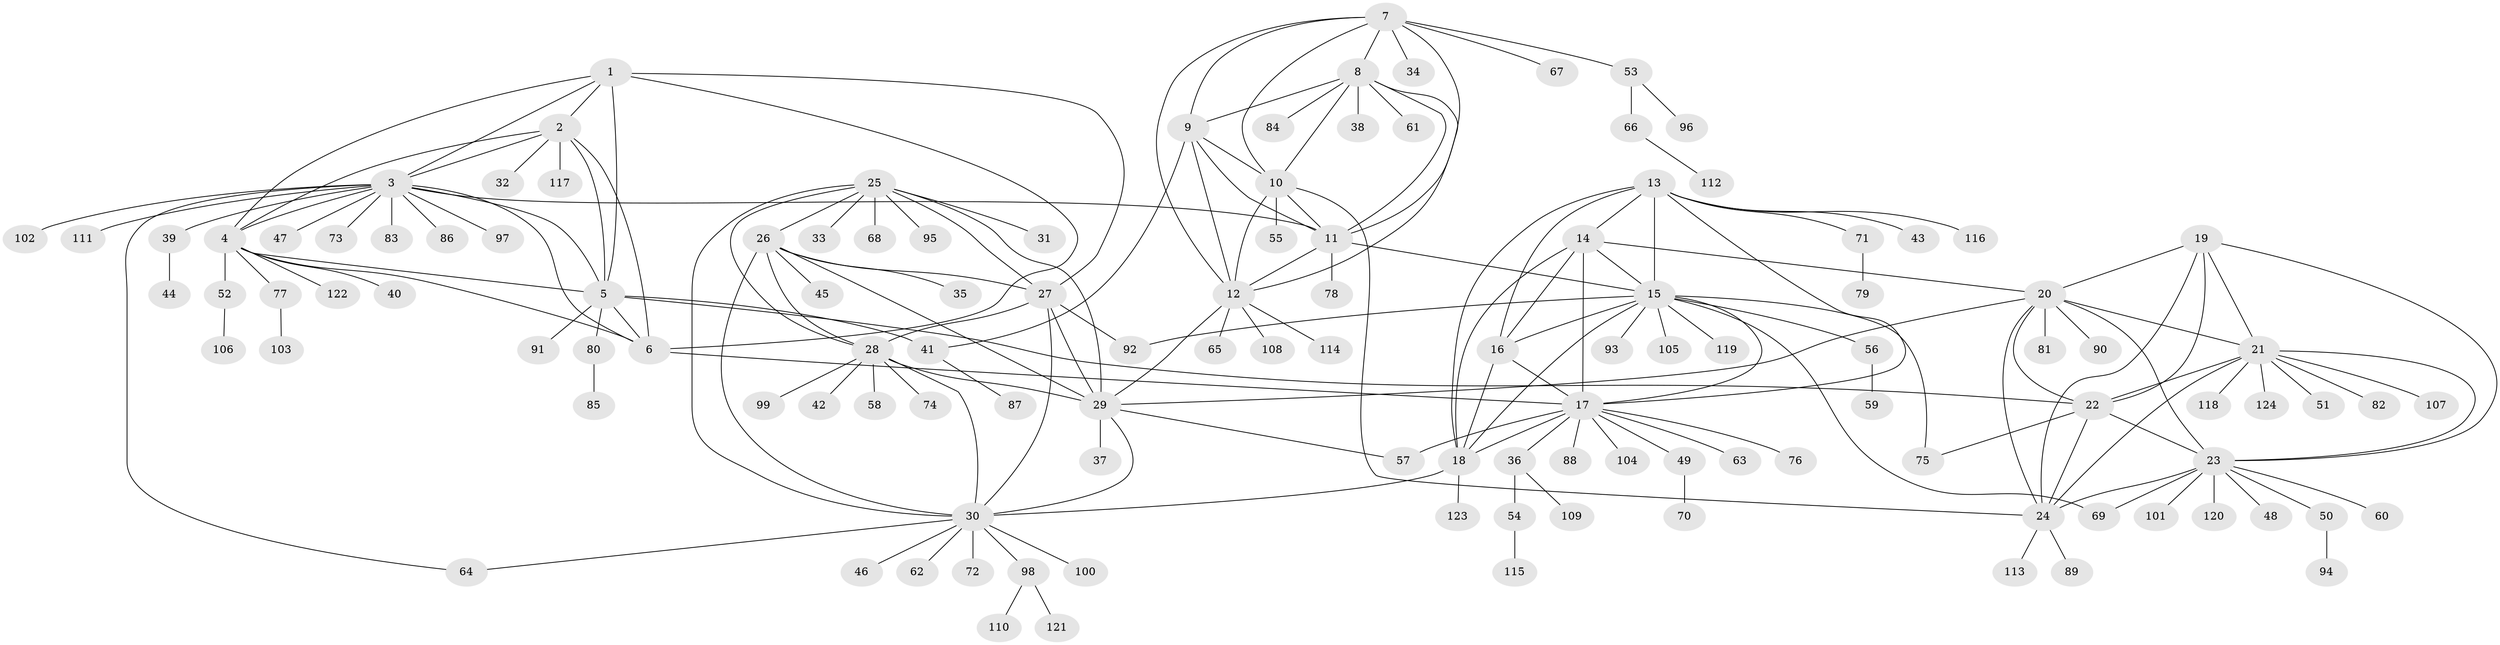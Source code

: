 // coarse degree distribution, {13: 0.010309278350515464, 5: 0.030927835051546393, 10: 0.030927835051546393, 7: 0.030927835051546393, 9: 0.010309278350515464, 14: 0.010309278350515464, 6: 0.030927835051546393, 3: 0.030927835051546393, 11: 0.020618556701030927, 12: 0.010309278350515464, 1: 0.6907216494845361, 2: 0.09278350515463918}
// Generated by graph-tools (version 1.1) at 2025/24/03/03/25 07:24:16]
// undirected, 124 vertices, 185 edges
graph export_dot {
graph [start="1"]
  node [color=gray90,style=filled];
  1;
  2;
  3;
  4;
  5;
  6;
  7;
  8;
  9;
  10;
  11;
  12;
  13;
  14;
  15;
  16;
  17;
  18;
  19;
  20;
  21;
  22;
  23;
  24;
  25;
  26;
  27;
  28;
  29;
  30;
  31;
  32;
  33;
  34;
  35;
  36;
  37;
  38;
  39;
  40;
  41;
  42;
  43;
  44;
  45;
  46;
  47;
  48;
  49;
  50;
  51;
  52;
  53;
  54;
  55;
  56;
  57;
  58;
  59;
  60;
  61;
  62;
  63;
  64;
  65;
  66;
  67;
  68;
  69;
  70;
  71;
  72;
  73;
  74;
  75;
  76;
  77;
  78;
  79;
  80;
  81;
  82;
  83;
  84;
  85;
  86;
  87;
  88;
  89;
  90;
  91;
  92;
  93;
  94;
  95;
  96;
  97;
  98;
  99;
  100;
  101;
  102;
  103;
  104;
  105;
  106;
  107;
  108;
  109;
  110;
  111;
  112;
  113;
  114;
  115;
  116;
  117;
  118;
  119;
  120;
  121;
  122;
  123;
  124;
  1 -- 2;
  1 -- 3;
  1 -- 4;
  1 -- 5;
  1 -- 6;
  1 -- 27;
  2 -- 3;
  2 -- 4;
  2 -- 5;
  2 -- 6;
  2 -- 32;
  2 -- 117;
  3 -- 4;
  3 -- 5;
  3 -- 6;
  3 -- 11;
  3 -- 39;
  3 -- 47;
  3 -- 64;
  3 -- 73;
  3 -- 83;
  3 -- 86;
  3 -- 97;
  3 -- 102;
  3 -- 111;
  4 -- 5;
  4 -- 6;
  4 -- 40;
  4 -- 52;
  4 -- 77;
  4 -- 122;
  5 -- 6;
  5 -- 22;
  5 -- 41;
  5 -- 80;
  5 -- 91;
  6 -- 17;
  7 -- 8;
  7 -- 9;
  7 -- 10;
  7 -- 11;
  7 -- 12;
  7 -- 34;
  7 -- 53;
  7 -- 67;
  8 -- 9;
  8 -- 10;
  8 -- 11;
  8 -- 12;
  8 -- 38;
  8 -- 61;
  8 -- 84;
  9 -- 10;
  9 -- 11;
  9 -- 12;
  9 -- 41;
  10 -- 11;
  10 -- 12;
  10 -- 24;
  10 -- 55;
  11 -- 12;
  11 -- 15;
  11 -- 78;
  12 -- 29;
  12 -- 65;
  12 -- 108;
  12 -- 114;
  13 -- 14;
  13 -- 15;
  13 -- 16;
  13 -- 17;
  13 -- 18;
  13 -- 43;
  13 -- 71;
  13 -- 116;
  14 -- 15;
  14 -- 16;
  14 -- 17;
  14 -- 18;
  14 -- 20;
  15 -- 16;
  15 -- 17;
  15 -- 18;
  15 -- 56;
  15 -- 69;
  15 -- 75;
  15 -- 92;
  15 -- 93;
  15 -- 105;
  15 -- 119;
  16 -- 17;
  16 -- 18;
  17 -- 18;
  17 -- 36;
  17 -- 49;
  17 -- 57;
  17 -- 63;
  17 -- 76;
  17 -- 88;
  17 -- 104;
  18 -- 30;
  18 -- 123;
  19 -- 20;
  19 -- 21;
  19 -- 22;
  19 -- 23;
  19 -- 24;
  20 -- 21;
  20 -- 22;
  20 -- 23;
  20 -- 24;
  20 -- 29;
  20 -- 81;
  20 -- 90;
  21 -- 22;
  21 -- 23;
  21 -- 24;
  21 -- 51;
  21 -- 82;
  21 -- 107;
  21 -- 118;
  21 -- 124;
  22 -- 23;
  22 -- 24;
  22 -- 75;
  23 -- 24;
  23 -- 48;
  23 -- 50;
  23 -- 60;
  23 -- 69;
  23 -- 101;
  23 -- 120;
  24 -- 89;
  24 -- 113;
  25 -- 26;
  25 -- 27;
  25 -- 28;
  25 -- 29;
  25 -- 30;
  25 -- 31;
  25 -- 33;
  25 -- 68;
  25 -- 95;
  26 -- 27;
  26 -- 28;
  26 -- 29;
  26 -- 30;
  26 -- 35;
  26 -- 45;
  27 -- 28;
  27 -- 29;
  27 -- 30;
  27 -- 92;
  28 -- 29;
  28 -- 30;
  28 -- 42;
  28 -- 58;
  28 -- 74;
  28 -- 99;
  29 -- 30;
  29 -- 37;
  29 -- 57;
  30 -- 46;
  30 -- 62;
  30 -- 64;
  30 -- 72;
  30 -- 98;
  30 -- 100;
  36 -- 54;
  36 -- 109;
  39 -- 44;
  41 -- 87;
  49 -- 70;
  50 -- 94;
  52 -- 106;
  53 -- 66;
  53 -- 96;
  54 -- 115;
  56 -- 59;
  66 -- 112;
  71 -- 79;
  77 -- 103;
  80 -- 85;
  98 -- 110;
  98 -- 121;
}
